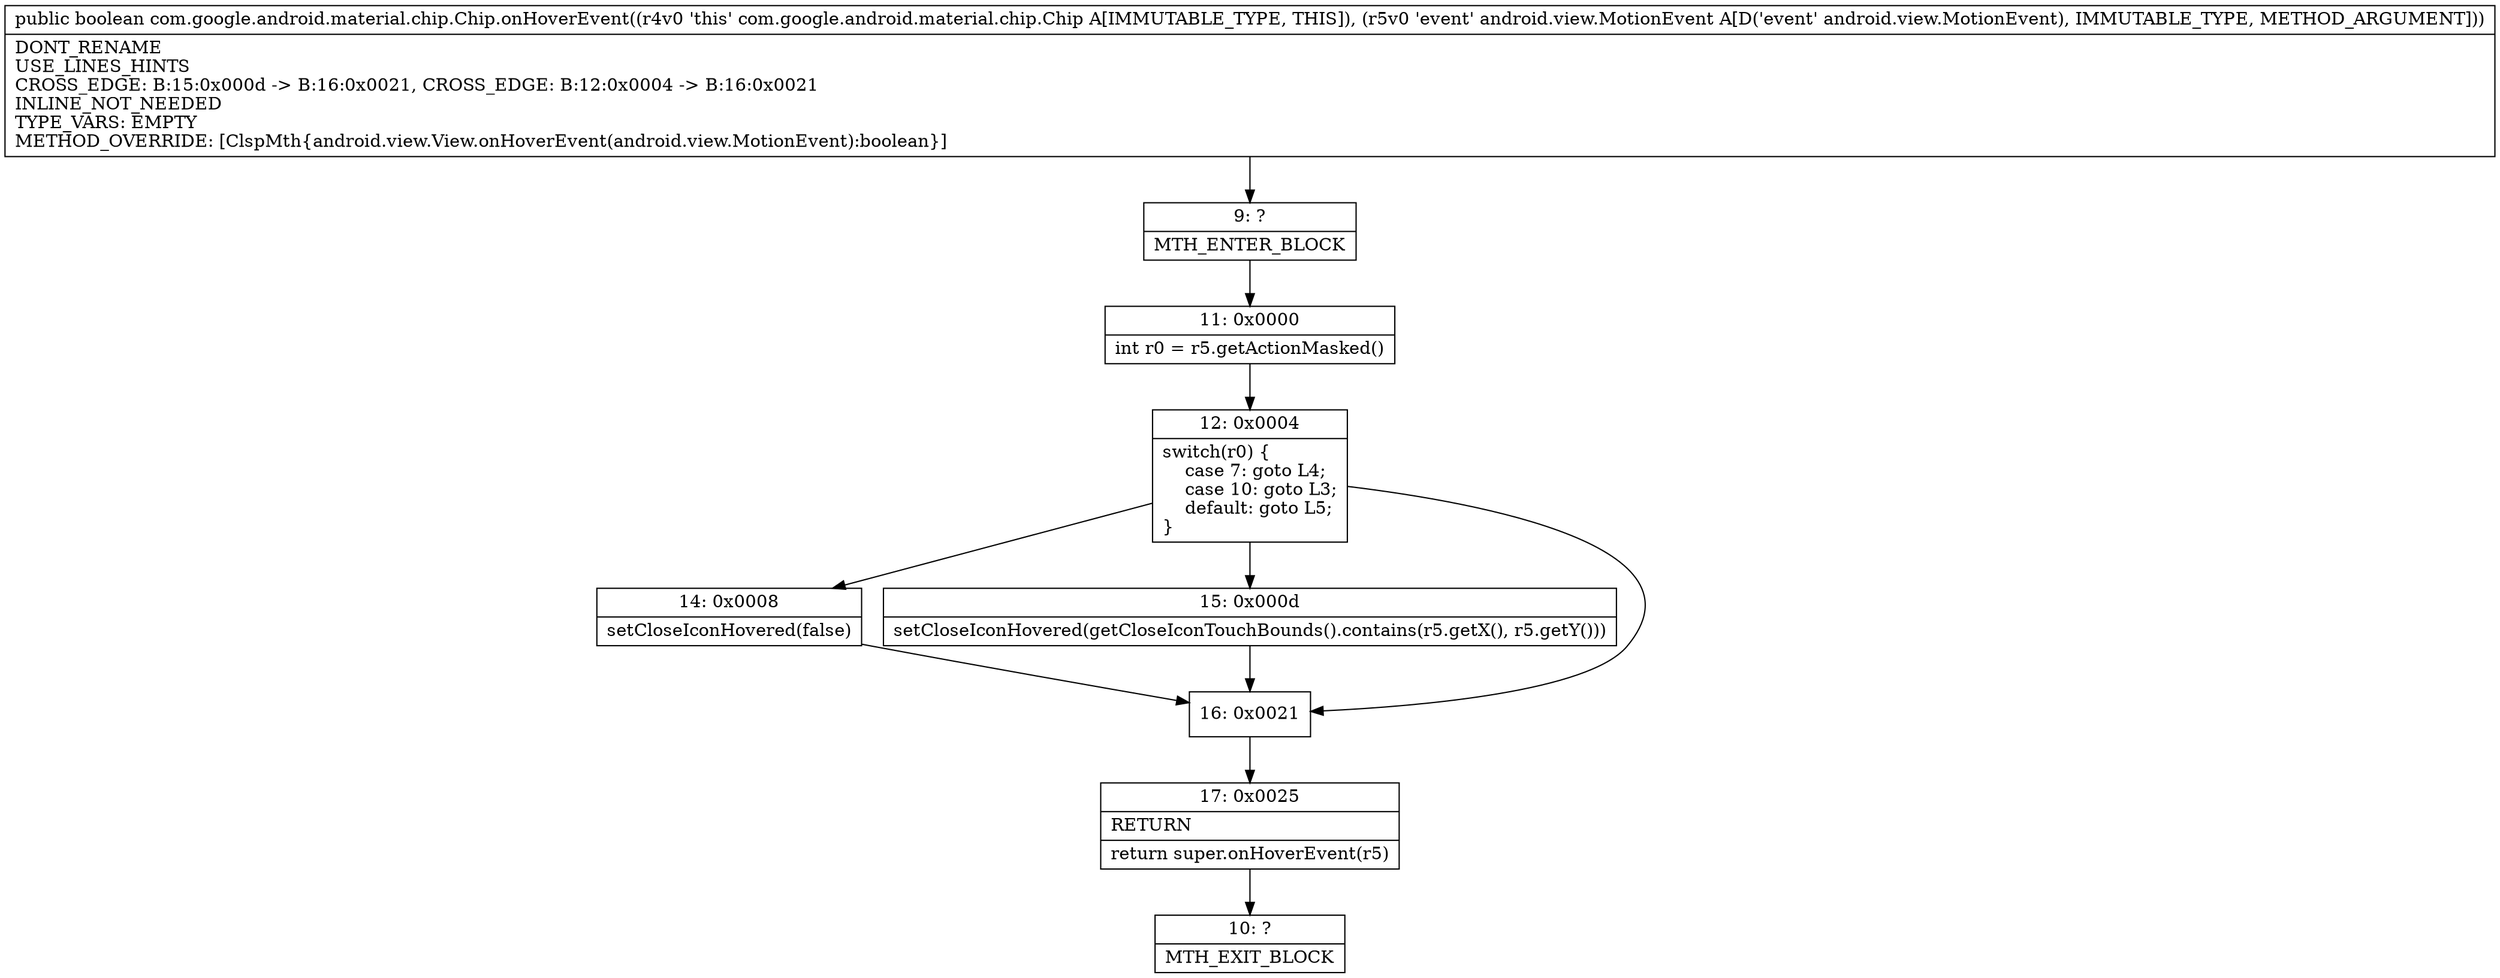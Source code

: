 digraph "CFG forcom.google.android.material.chip.Chip.onHoverEvent(Landroid\/view\/MotionEvent;)Z" {
Node_9 [shape=record,label="{9\:\ ?|MTH_ENTER_BLOCK\l}"];
Node_11 [shape=record,label="{11\:\ 0x0000|int r0 = r5.getActionMasked()\l}"];
Node_12 [shape=record,label="{12\:\ 0x0004|switch(r0) \{\l    case 7: goto L4;\l    case 10: goto L3;\l    default: goto L5;\l\}\l}"];
Node_14 [shape=record,label="{14\:\ 0x0008|setCloseIconHovered(false)\l}"];
Node_15 [shape=record,label="{15\:\ 0x000d|setCloseIconHovered(getCloseIconTouchBounds().contains(r5.getX(), r5.getY()))\l}"];
Node_16 [shape=record,label="{16\:\ 0x0021}"];
Node_17 [shape=record,label="{17\:\ 0x0025|RETURN\l|return super.onHoverEvent(r5)\l}"];
Node_10 [shape=record,label="{10\:\ ?|MTH_EXIT_BLOCK\l}"];
MethodNode[shape=record,label="{public boolean com.google.android.material.chip.Chip.onHoverEvent((r4v0 'this' com.google.android.material.chip.Chip A[IMMUTABLE_TYPE, THIS]), (r5v0 'event' android.view.MotionEvent A[D('event' android.view.MotionEvent), IMMUTABLE_TYPE, METHOD_ARGUMENT]))  | DONT_RENAME\lUSE_LINES_HINTS\lCROSS_EDGE: B:15:0x000d \-\> B:16:0x0021, CROSS_EDGE: B:12:0x0004 \-\> B:16:0x0021\lINLINE_NOT_NEEDED\lTYPE_VARS: EMPTY\lMETHOD_OVERRIDE: [ClspMth\{android.view.View.onHoverEvent(android.view.MotionEvent):boolean\}]\l}"];
MethodNode -> Node_9;Node_9 -> Node_11;
Node_11 -> Node_12;
Node_12 -> Node_14;
Node_12 -> Node_15;
Node_12 -> Node_16;
Node_14 -> Node_16;
Node_15 -> Node_16;
Node_16 -> Node_17;
Node_17 -> Node_10;
}


